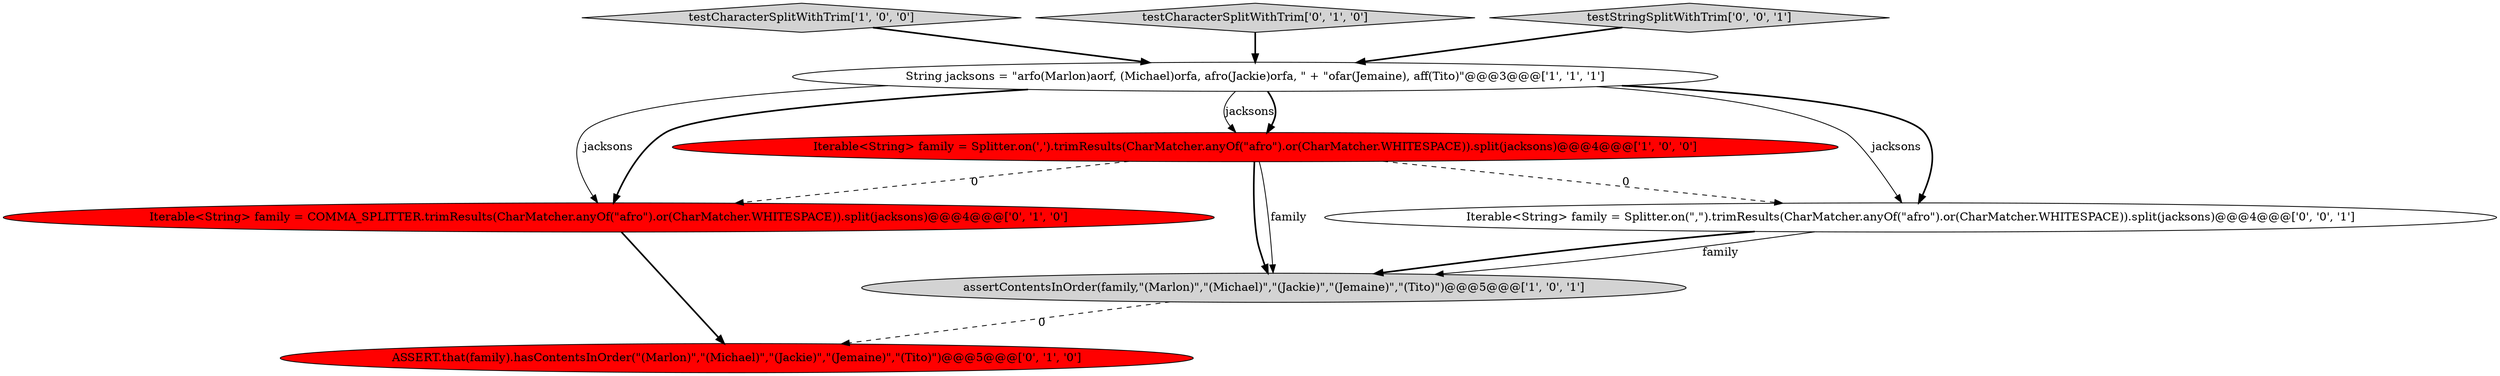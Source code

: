 digraph {
2 [style = filled, label = "Iterable<String> family = Splitter.on(',').trimResults(CharMatcher.anyOf(\"afro\").or(CharMatcher.WHITESPACE)).split(jacksons)@@@4@@@['1', '0', '0']", fillcolor = red, shape = ellipse image = "AAA1AAABBB1BBB"];
5 [style = filled, label = "Iterable<String> family = COMMA_SPLITTER.trimResults(CharMatcher.anyOf(\"afro\").or(CharMatcher.WHITESPACE)).split(jacksons)@@@4@@@['0', '1', '0']", fillcolor = red, shape = ellipse image = "AAA1AAABBB2BBB"];
7 [style = filled, label = "Iterable<String> family = Splitter.on(\",\").trimResults(CharMatcher.anyOf(\"afro\").or(CharMatcher.WHITESPACE)).split(jacksons)@@@4@@@['0', '0', '1']", fillcolor = white, shape = ellipse image = "AAA0AAABBB3BBB"];
3 [style = filled, label = "String jacksons = \"arfo(Marlon)aorf, (Michael)orfa, afro(Jackie)orfa, \" + \"ofar(Jemaine), aff(Tito)\"@@@3@@@['1', '1', '1']", fillcolor = white, shape = ellipse image = "AAA0AAABBB1BBB"];
1 [style = filled, label = "testCharacterSplitWithTrim['1', '0', '0']", fillcolor = lightgray, shape = diamond image = "AAA0AAABBB1BBB"];
6 [style = filled, label = "testCharacterSplitWithTrim['0', '1', '0']", fillcolor = lightgray, shape = diamond image = "AAA0AAABBB2BBB"];
0 [style = filled, label = "assertContentsInOrder(family,\"(Marlon)\",\"(Michael)\",\"(Jackie)\",\"(Jemaine)\",\"(Tito)\")@@@5@@@['1', '0', '1']", fillcolor = lightgray, shape = ellipse image = "AAA0AAABBB1BBB"];
8 [style = filled, label = "testStringSplitWithTrim['0', '0', '1']", fillcolor = lightgray, shape = diamond image = "AAA0AAABBB3BBB"];
4 [style = filled, label = "ASSERT.that(family).hasContentsInOrder(\"(Marlon)\",\"(Michael)\",\"(Jackie)\",\"(Jemaine)\",\"(Tito)\")@@@5@@@['0', '1', '0']", fillcolor = red, shape = ellipse image = "AAA1AAABBB2BBB"];
1->3 [style = bold, label=""];
3->2 [style = solid, label="jacksons"];
7->0 [style = solid, label="family"];
6->3 [style = bold, label=""];
2->5 [style = dashed, label="0"];
3->5 [style = bold, label=""];
2->0 [style = bold, label=""];
7->0 [style = bold, label=""];
0->4 [style = dashed, label="0"];
3->7 [style = solid, label="jacksons"];
3->2 [style = bold, label=""];
3->5 [style = solid, label="jacksons"];
3->7 [style = bold, label=""];
2->7 [style = dashed, label="0"];
5->4 [style = bold, label=""];
8->3 [style = bold, label=""];
2->0 [style = solid, label="family"];
}
